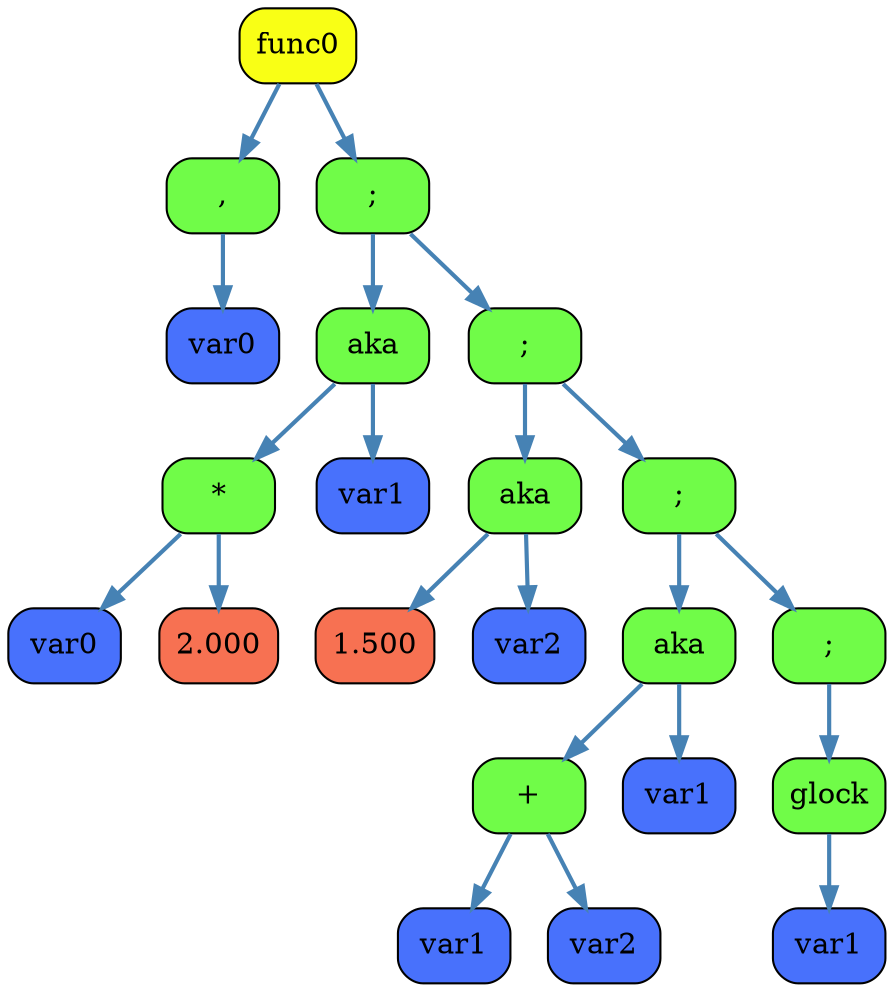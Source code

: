 digraph DotGraph
{
    Node1 [shape="box", color="black", fontcolor="black", fillcolor="#F9FF15", style="rounded, filled", weight="1", label="func0"];
    Node3 [shape="box", color="black", fontcolor="black", fillcolor="#70FC48", style="rounded, filled", weight="1", label=","];
    Node7 [shape="box", color="black", fontcolor="black", fillcolor="#4871FC", style="rounded, filled", weight="1", label="var0"];
    Node3 -> Node7 [color="#4682B4", style="bold", weight="1", label=""];
    Node1 -> Node3 [color="#4682B4", style="bold", weight="1", label=""];
    Node4 [shape="box", color="black", fontcolor="black", fillcolor="#70FC48", style="rounded, filled", weight="1", label=";"];
    Node9 [shape="box", color="black", fontcolor="black", fillcolor="#70FC48", style="rounded, filled", weight="1", label="aka"];
    Node19 [shape="box", color="black", fontcolor="black", fillcolor="#70FC48", style="rounded, filled", weight="1", label="*"];
    Node39 [shape="box", color="black", fontcolor="black", fillcolor="#4871FC", style="rounded, filled", weight="1", label="var0"];
    Node19 -> Node39 [color="#4682B4", style="bold", weight="1", label=""];
    Node40 [shape="box", color="black", fontcolor="black", fillcolor="#F77152", style="rounded, filled", weight="1", label="2.000"];
    Node19 -> Node40 [color="#4682B4", style="bold", weight="1", label=""];
    Node9 -> Node19 [color="#4682B4", style="bold", weight="1", label=""];
    Node20 [shape="box", color="black", fontcolor="black", fillcolor="#4871FC", style="rounded, filled", weight="1", label="var1"];
    Node9 -> Node20 [color="#4682B4", style="bold", weight="1", label=""];
    Node4 -> Node9 [color="#4682B4", style="bold", weight="1", label=""];
    Node10 [shape="box", color="black", fontcolor="black", fillcolor="#70FC48", style="rounded, filled", weight="1", label=";"];
    Node21 [shape="box", color="black", fontcolor="black", fillcolor="#70FC48", style="rounded, filled", weight="1", label="aka"];
    Node43 [shape="box", color="black", fontcolor="black", fillcolor="#F77152", style="rounded, filled", weight="1", label="1.500"];
    Node21 -> Node43 [color="#4682B4", style="bold", weight="1", label=""];
    Node44 [shape="box", color="black", fontcolor="black", fillcolor="#4871FC", style="rounded, filled", weight="1", label="var2"];
    Node21 -> Node44 [color="#4682B4", style="bold", weight="1", label=""];
    Node10 -> Node21 [color="#4682B4", style="bold", weight="1", label=""];
    Node22 [shape="box", color="black", fontcolor="black", fillcolor="#70FC48", style="rounded, filled", weight="1", label=";"];
    Node45 [shape="box", color="black", fontcolor="black", fillcolor="#70FC48", style="rounded, filled", weight="1", label="aka"];
    Node91 [shape="box", color="black", fontcolor="black", fillcolor="#70FC48", style="rounded, filled", weight="1", label="+"];
    Node183 [shape="box", color="black", fontcolor="black", fillcolor="#4871FC", style="rounded, filled", weight="1", label="var1"];
    Node91 -> Node183 [color="#4682B4", style="bold", weight="1", label=""];
    Node184 [shape="box", color="black", fontcolor="black", fillcolor="#4871FC", style="rounded, filled", weight="1", label="var2"];
    Node91 -> Node184 [color="#4682B4", style="bold", weight="1", label=""];
    Node45 -> Node91 [color="#4682B4", style="bold", weight="1", label=""];
    Node92 [shape="box", color="black", fontcolor="black", fillcolor="#4871FC", style="rounded, filled", weight="1", label="var1"];
    Node45 -> Node92 [color="#4682B4", style="bold", weight="1", label=""];
    Node22 -> Node45 [color="#4682B4", style="bold", weight="1", label=""];
    Node46 [shape="box", color="black", fontcolor="black", fillcolor="#70FC48", style="rounded, filled", weight="1", label=";"];
    Node93 [shape="box", color="black", fontcolor="black", fillcolor="#70FC48", style="rounded, filled", weight="1", label="glock"];
    Node188 [shape="box", color="black", fontcolor="black", fillcolor="#4871FC", style="rounded, filled", weight="1", label="var1"];
    Node93 -> Node188 [color="#4682B4", style="bold", weight="1", label=""];
    Node46 -> Node93 [color="#4682B4", style="bold", weight="1", label=""];
    Node22 -> Node46 [color="#4682B4", style="bold", weight="1", label=""];
    Node10 -> Node22 [color="#4682B4", style="bold", weight="1", label=""];
    Node4 -> Node10 [color="#4682B4", style="bold", weight="1", label=""];
    Node1 -> Node4 [color="#4682B4", style="bold", weight="1", label=""];
}

